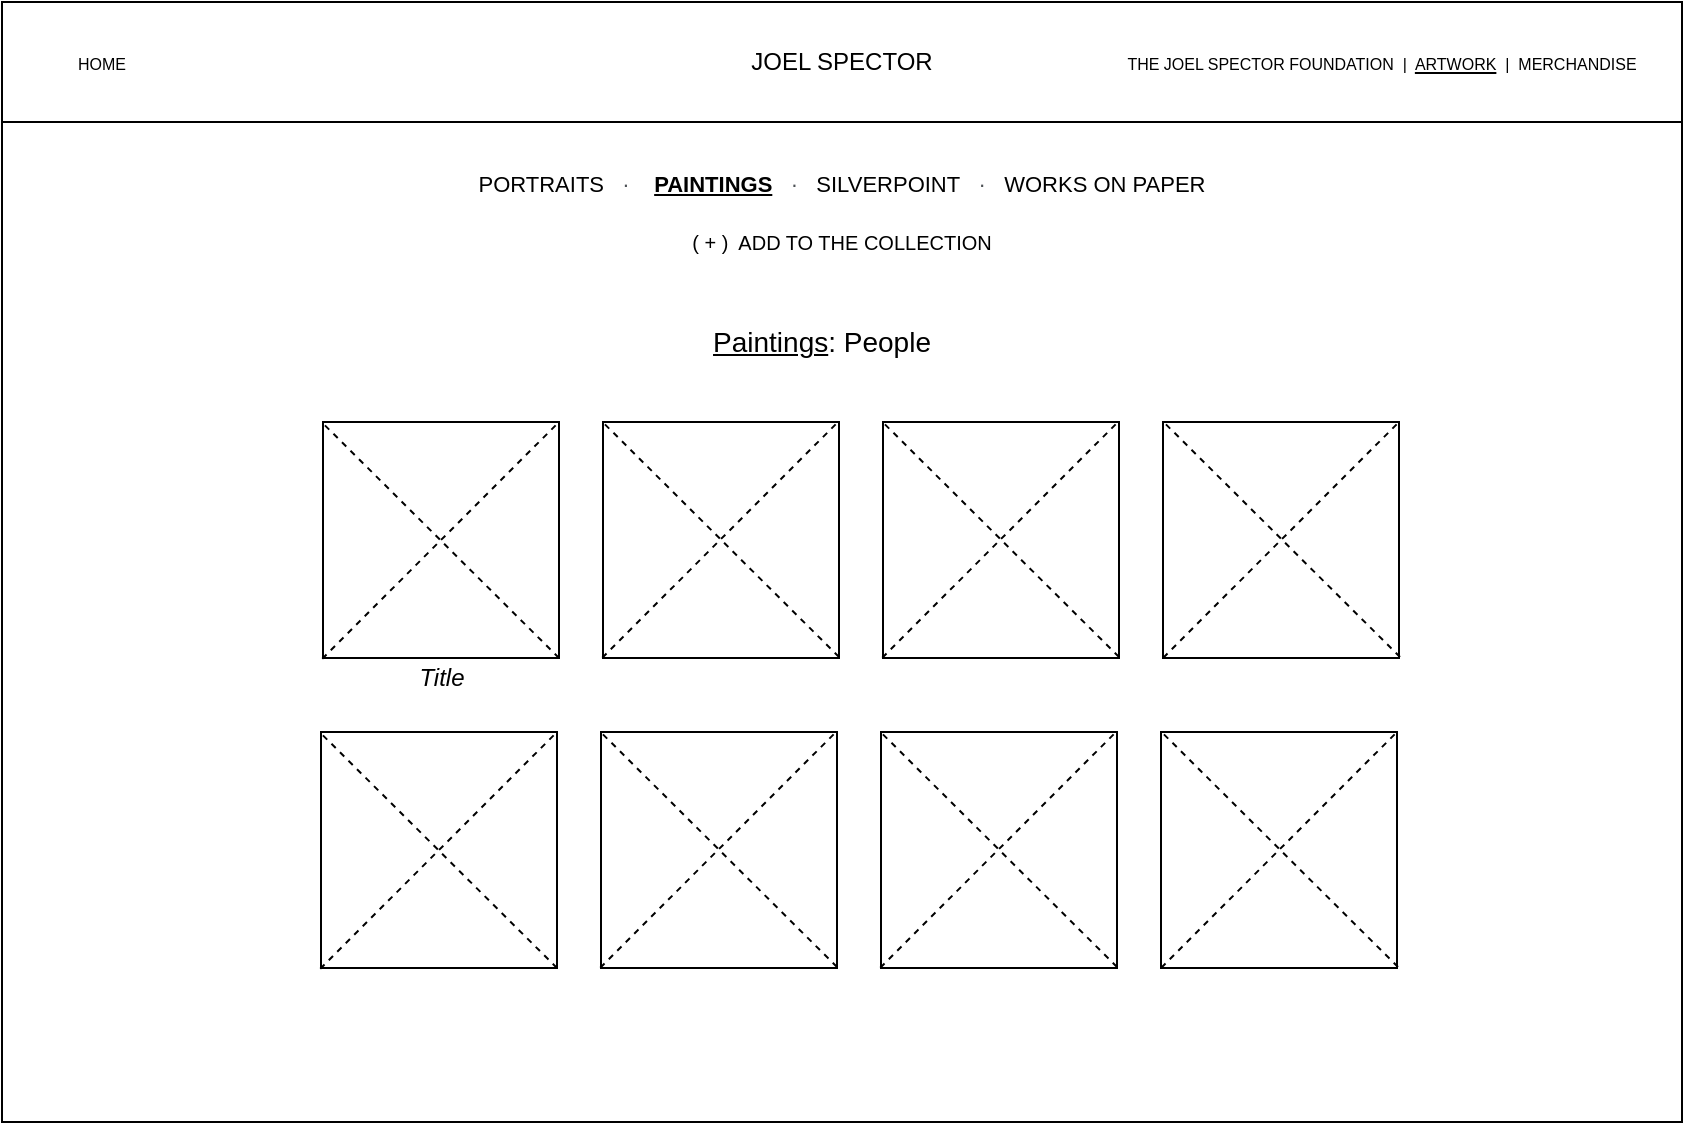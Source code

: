 <mxfile version="11.2.5" type="device" pages="1"><diagram id="_LSvpdIjyW3SMWeCDNkS" name="Page-1"><mxGraphModel dx="1106" dy="795" grid="1" gridSize="10" guides="1" tooltips="1" connect="1" arrows="1" fold="1" page="1" pageScale="1" pageWidth="1100" pageHeight="850" math="0" shadow="0"><root><mxCell id="0"/><mxCell id="1" parent="0"/><mxCell id="pn8zzG9XevbqWe3Y4mcp-1" value="" style="rounded=0;whiteSpace=wrap;html=1;" vertex="1" parent="1"><mxGeometry x="120" y="80" width="840" height="560" as="geometry"/></mxCell><mxCell id="pn8zzG9XevbqWe3Y4mcp-2" value="JOEL SPECTOR" style="rounded=0;whiteSpace=wrap;html=1;" vertex="1" parent="1"><mxGeometry x="120" y="80" width="840" height="60" as="geometry"/></mxCell><mxCell id="pn8zzG9XevbqWe3Y4mcp-3" value="&lt;font style=&quot;font-size: 8px&quot;&gt;HOME&lt;/font&gt;" style="text;html=1;strokeColor=none;fillColor=none;align=center;verticalAlign=middle;whiteSpace=wrap;rounded=0;" vertex="1" parent="1"><mxGeometry x="150" y="100" width="40" height="20" as="geometry"/></mxCell><mxCell id="pn8zzG9XevbqWe3Y4mcp-4" value="&lt;font style=&quot;font-size: 8px&quot;&gt;THE JOEL SPECTOR FOUNDATION&amp;nbsp; |&amp;nbsp; &lt;u&gt;ARTWORK&lt;/u&gt;&amp;nbsp; |&amp;nbsp; MERCHANDISE&lt;/font&gt;" style="text;html=1;strokeColor=none;fillColor=none;align=center;verticalAlign=middle;whiteSpace=wrap;rounded=0;" vertex="1" parent="1"><mxGeometry x="660" y="100" width="300" height="20" as="geometry"/></mxCell><mxCell id="pn8zzG9XevbqWe3Y4mcp-5" value="&lt;font style=&quot;font-size: 11px&quot;&gt;&lt;font style=&quot;font-size: 11px&quot; face=&quot;Helvetica&quot;&gt;PORTRAITS&amp;nbsp; &amp;nbsp;&lt;span style=&quot;color: rgb(77 , 81 , 86) ; text-align: left ; background-color: rgb(255 , 255 , 255)&quot;&gt;·&amp;nbsp; &amp;nbsp;&lt;/span&gt;&amp;nbsp;&lt;u&gt;&lt;b&gt;PAINTINGS&lt;/b&gt;&lt;/u&gt;&amp;nbsp; &amp;nbsp;&lt;span style=&quot;color: rgb(77 , 81 , 86) ; text-align: left ; background-color: rgb(255 , 255 , 255)&quot;&gt;·&lt;/span&gt;&amp;nbsp; &amp;nbsp;SILVERPOINT&amp;nbsp; &amp;nbsp;&lt;span style=&quot;color: rgb(77 , 81 , 86) ; text-align: left ; background-color: rgb(255 , 255 , 255)&quot;&gt;·&lt;/span&gt;&amp;nbsp; &amp;nbsp;WORKS ON PAPER&lt;br&gt;&lt;br&gt;&lt;/font&gt;&lt;font style=&quot;font-size: 10px&quot; face=&quot;Helvetica&quot;&gt;( + )&amp;nbsp; ADD TO THE COLLECTION&lt;/font&gt;&lt;/font&gt;" style="text;html=1;strokeColor=none;fillColor=none;align=center;verticalAlign=middle;whiteSpace=wrap;rounded=0;fontFamily=ROBOTO;" vertex="1" parent="1"><mxGeometry x="120" y="160" width="840" height="50" as="geometry"/></mxCell><mxCell id="pn8zzG9XevbqWe3Y4mcp-6" value="" style="whiteSpace=wrap;html=1;aspect=fixed;" vertex="1" parent="1"><mxGeometry x="280.5" y="290" width="118" height="118" as="geometry"/></mxCell><mxCell id="pn8zzG9XevbqWe3Y4mcp-7" value="" style="endArrow=none;dashed=1;html=1;entryX=0.997;entryY=0.003;entryDx=0;entryDy=0;entryPerimeter=0;exitX=-0.003;exitY=1.003;exitDx=0;exitDy=0;exitPerimeter=0;" edge="1" parent="1" source="pn8zzG9XevbqWe3Y4mcp-6" target="pn8zzG9XevbqWe3Y4mcp-6"><mxGeometry width="50" height="50" relative="1" as="geometry"><mxPoint x="520" y="440" as="sourcePoint"/><mxPoint x="570" y="390" as="targetPoint"/></mxGeometry></mxCell><mxCell id="pn8zzG9XevbqWe3Y4mcp-8" value="" style="endArrow=none;dashed=1;html=1;entryX=-0.003;entryY=0.003;entryDx=0;entryDy=0;entryPerimeter=0;exitX=1;exitY=1;exitDx=0;exitDy=0;exitPerimeter=0;" edge="1" parent="1" source="pn8zzG9XevbqWe3Y4mcp-6" target="pn8zzG9XevbqWe3Y4mcp-6"><mxGeometry width="50" height="50" relative="1" as="geometry"><mxPoint x="530" y="450" as="sourcePoint"/><mxPoint x="580" y="400" as="targetPoint"/></mxGeometry></mxCell><mxCell id="pn8zzG9XevbqWe3Y4mcp-10" value="" style="whiteSpace=wrap;html=1;aspect=fixed;" vertex="1" parent="1"><mxGeometry x="420.5" y="290" width="118" height="118" as="geometry"/></mxCell><mxCell id="pn8zzG9XevbqWe3Y4mcp-11" value="" style="whiteSpace=wrap;html=1;aspect=fixed;" vertex="1" parent="1"><mxGeometry x="560.5" y="290" width="118" height="118" as="geometry"/></mxCell><mxCell id="pn8zzG9XevbqWe3Y4mcp-12" value="" style="whiteSpace=wrap;html=1;aspect=fixed;" vertex="1" parent="1"><mxGeometry x="700.5" y="290" width="118" height="118" as="geometry"/></mxCell><mxCell id="pn8zzG9XevbqWe3Y4mcp-17" value="" style="endArrow=none;dashed=1;html=1;entryX=-0.003;entryY=0.003;entryDx=0;entryDy=0;entryPerimeter=0;exitX=1;exitY=1;exitDx=0;exitDy=0;exitPerimeter=0;" edge="1" parent="1"><mxGeometry width="50" height="50" relative="1" as="geometry"><mxPoint x="538.5" y="407.5" as="sourcePoint"/><mxPoint x="420.146" y="289.854" as="targetPoint"/></mxGeometry></mxCell><mxCell id="pn8zzG9XevbqWe3Y4mcp-18" value="" style="endArrow=none;dashed=1;html=1;entryX=0.997;entryY=0.003;entryDx=0;entryDy=0;entryPerimeter=0;exitX=-0.003;exitY=1.003;exitDx=0;exitDy=0;exitPerimeter=0;" edge="1" parent="1"><mxGeometry width="50" height="50" relative="1" as="geometry"><mxPoint x="420.146" y="407.854" as="sourcePoint"/><mxPoint x="538.146" y="289.854" as="targetPoint"/></mxGeometry></mxCell><mxCell id="pn8zzG9XevbqWe3Y4mcp-19" value="" style="endArrow=none;dashed=1;html=1;entryX=-0.003;entryY=0.003;entryDx=0;entryDy=0;entryPerimeter=0;exitX=1;exitY=1;exitDx=0;exitDy=0;exitPerimeter=0;" edge="1" parent="1"><mxGeometry width="50" height="50" relative="1" as="geometry"><mxPoint x="678.5" y="407.5" as="sourcePoint"/><mxPoint x="560.146" y="289.854" as="targetPoint"/></mxGeometry></mxCell><mxCell id="pn8zzG9XevbqWe3Y4mcp-20" value="" style="endArrow=none;dashed=1;html=1;entryX=0.997;entryY=0.003;entryDx=0;entryDy=0;entryPerimeter=0;exitX=-0.003;exitY=1.003;exitDx=0;exitDy=0;exitPerimeter=0;" edge="1" parent="1"><mxGeometry width="50" height="50" relative="1" as="geometry"><mxPoint x="560.146" y="407.854" as="sourcePoint"/><mxPoint x="678.146" y="289.854" as="targetPoint"/></mxGeometry></mxCell><mxCell id="pn8zzG9XevbqWe3Y4mcp-21" value="" style="endArrow=none;dashed=1;html=1;entryX=-0.003;entryY=0.003;entryDx=0;entryDy=0;entryPerimeter=0;exitX=1;exitY=1;exitDx=0;exitDy=0;exitPerimeter=0;" edge="1" parent="1"><mxGeometry width="50" height="50" relative="1" as="geometry"><mxPoint x="819.0" y="407.5" as="sourcePoint"/><mxPoint x="700.646" y="289.854" as="targetPoint"/></mxGeometry></mxCell><mxCell id="pn8zzG9XevbqWe3Y4mcp-22" value="" style="endArrow=none;dashed=1;html=1;entryX=0.997;entryY=0.003;entryDx=0;entryDy=0;entryPerimeter=0;exitX=-0.003;exitY=1.003;exitDx=0;exitDy=0;exitPerimeter=0;" edge="1" parent="1"><mxGeometry width="50" height="50" relative="1" as="geometry"><mxPoint x="700.646" y="407.854" as="sourcePoint"/><mxPoint x="818.646" y="289.854" as="targetPoint"/></mxGeometry></mxCell><mxCell id="pn8zzG9XevbqWe3Y4mcp-23" value="&lt;font style=&quot;font-size: 14px&quot;&gt;&lt;u&gt;Paintings&lt;/u&gt;: People&lt;/font&gt;" style="text;html=1;strokeColor=none;fillColor=none;align=center;verticalAlign=middle;whiteSpace=wrap;rounded=0;" vertex="1" parent="1"><mxGeometry x="440" y="240" width="180" height="20" as="geometry"/></mxCell><mxCell id="pn8zzG9XevbqWe3Y4mcp-24" value="&lt;i&gt;Title&lt;/i&gt;" style="text;html=1;strokeColor=none;fillColor=none;align=center;verticalAlign=middle;whiteSpace=wrap;rounded=0;" vertex="1" parent="1"><mxGeometry x="320" y="408" width="40" height="20" as="geometry"/></mxCell><mxCell id="pn8zzG9XevbqWe3Y4mcp-39" value="" style="whiteSpace=wrap;html=1;aspect=fixed;" vertex="1" parent="1"><mxGeometry x="279.5" y="445" width="118" height="118" as="geometry"/></mxCell><mxCell id="pn8zzG9XevbqWe3Y4mcp-40" value="" style="endArrow=none;dashed=1;html=1;entryX=0.997;entryY=0.003;entryDx=0;entryDy=0;entryPerimeter=0;exitX=-0.003;exitY=1.003;exitDx=0;exitDy=0;exitPerimeter=0;" edge="1" source="pn8zzG9XevbqWe3Y4mcp-39" target="pn8zzG9XevbqWe3Y4mcp-39" parent="1"><mxGeometry width="50" height="50" relative="1" as="geometry"><mxPoint x="519" y="595" as="sourcePoint"/><mxPoint x="569" y="545" as="targetPoint"/></mxGeometry></mxCell><mxCell id="pn8zzG9XevbqWe3Y4mcp-41" value="" style="endArrow=none;dashed=1;html=1;entryX=-0.003;entryY=0.003;entryDx=0;entryDy=0;entryPerimeter=0;exitX=1;exitY=1;exitDx=0;exitDy=0;exitPerimeter=0;" edge="1" source="pn8zzG9XevbqWe3Y4mcp-39" target="pn8zzG9XevbqWe3Y4mcp-39" parent="1"><mxGeometry width="50" height="50" relative="1" as="geometry"><mxPoint x="529" y="605" as="sourcePoint"/><mxPoint x="579" y="555" as="targetPoint"/></mxGeometry></mxCell><mxCell id="pn8zzG9XevbqWe3Y4mcp-42" value="" style="whiteSpace=wrap;html=1;aspect=fixed;" vertex="1" parent="1"><mxGeometry x="419.5" y="445" width="118" height="118" as="geometry"/></mxCell><mxCell id="pn8zzG9XevbqWe3Y4mcp-43" value="" style="whiteSpace=wrap;html=1;aspect=fixed;" vertex="1" parent="1"><mxGeometry x="559.5" y="445" width="118" height="118" as="geometry"/></mxCell><mxCell id="pn8zzG9XevbqWe3Y4mcp-44" value="" style="whiteSpace=wrap;html=1;aspect=fixed;" vertex="1" parent="1"><mxGeometry x="699.5" y="445" width="118" height="118" as="geometry"/></mxCell><mxCell id="pn8zzG9XevbqWe3Y4mcp-45" value="" style="endArrow=none;dashed=1;html=1;entryX=-0.003;entryY=0.003;entryDx=0;entryDy=0;entryPerimeter=0;exitX=1;exitY=1;exitDx=0;exitDy=0;exitPerimeter=0;" edge="1" parent="1"><mxGeometry width="50" height="50" relative="1" as="geometry"><mxPoint x="537.5" y="562.5" as="sourcePoint"/><mxPoint x="419.146" y="444.854" as="targetPoint"/></mxGeometry></mxCell><mxCell id="pn8zzG9XevbqWe3Y4mcp-46" value="" style="endArrow=none;dashed=1;html=1;entryX=0.997;entryY=0.003;entryDx=0;entryDy=0;entryPerimeter=0;exitX=-0.003;exitY=1.003;exitDx=0;exitDy=0;exitPerimeter=0;" edge="1" parent="1"><mxGeometry width="50" height="50" relative="1" as="geometry"><mxPoint x="419.146" y="562.854" as="sourcePoint"/><mxPoint x="537.146" y="444.854" as="targetPoint"/></mxGeometry></mxCell><mxCell id="pn8zzG9XevbqWe3Y4mcp-47" value="" style="endArrow=none;dashed=1;html=1;entryX=-0.003;entryY=0.003;entryDx=0;entryDy=0;entryPerimeter=0;exitX=1;exitY=1;exitDx=0;exitDy=0;exitPerimeter=0;" edge="1" parent="1"><mxGeometry width="50" height="50" relative="1" as="geometry"><mxPoint x="677.5" y="562.5" as="sourcePoint"/><mxPoint x="559.146" y="444.854" as="targetPoint"/></mxGeometry></mxCell><mxCell id="pn8zzG9XevbqWe3Y4mcp-48" value="" style="endArrow=none;dashed=1;html=1;entryX=0.997;entryY=0.003;entryDx=0;entryDy=0;entryPerimeter=0;exitX=-0.003;exitY=1.003;exitDx=0;exitDy=0;exitPerimeter=0;" edge="1" parent="1"><mxGeometry width="50" height="50" relative="1" as="geometry"><mxPoint x="559.146" y="562.854" as="sourcePoint"/><mxPoint x="677.146" y="444.854" as="targetPoint"/></mxGeometry></mxCell><mxCell id="pn8zzG9XevbqWe3Y4mcp-49" value="" style="endArrow=none;dashed=1;html=1;entryX=-0.003;entryY=0.003;entryDx=0;entryDy=0;entryPerimeter=0;exitX=1;exitY=1;exitDx=0;exitDy=0;exitPerimeter=0;" edge="1" parent="1"><mxGeometry width="50" height="50" relative="1" as="geometry"><mxPoint x="818.0" y="562.5" as="sourcePoint"/><mxPoint x="699.646" y="444.854" as="targetPoint"/></mxGeometry></mxCell><mxCell id="pn8zzG9XevbqWe3Y4mcp-50" value="" style="endArrow=none;dashed=1;html=1;entryX=0.997;entryY=0.003;entryDx=0;entryDy=0;entryPerimeter=0;exitX=-0.003;exitY=1.003;exitDx=0;exitDy=0;exitPerimeter=0;" edge="1" parent="1"><mxGeometry width="50" height="50" relative="1" as="geometry"><mxPoint x="699.646" y="562.854" as="sourcePoint"/><mxPoint x="817.646" y="444.854" as="targetPoint"/></mxGeometry></mxCell></root></mxGraphModel></diagram></mxfile>